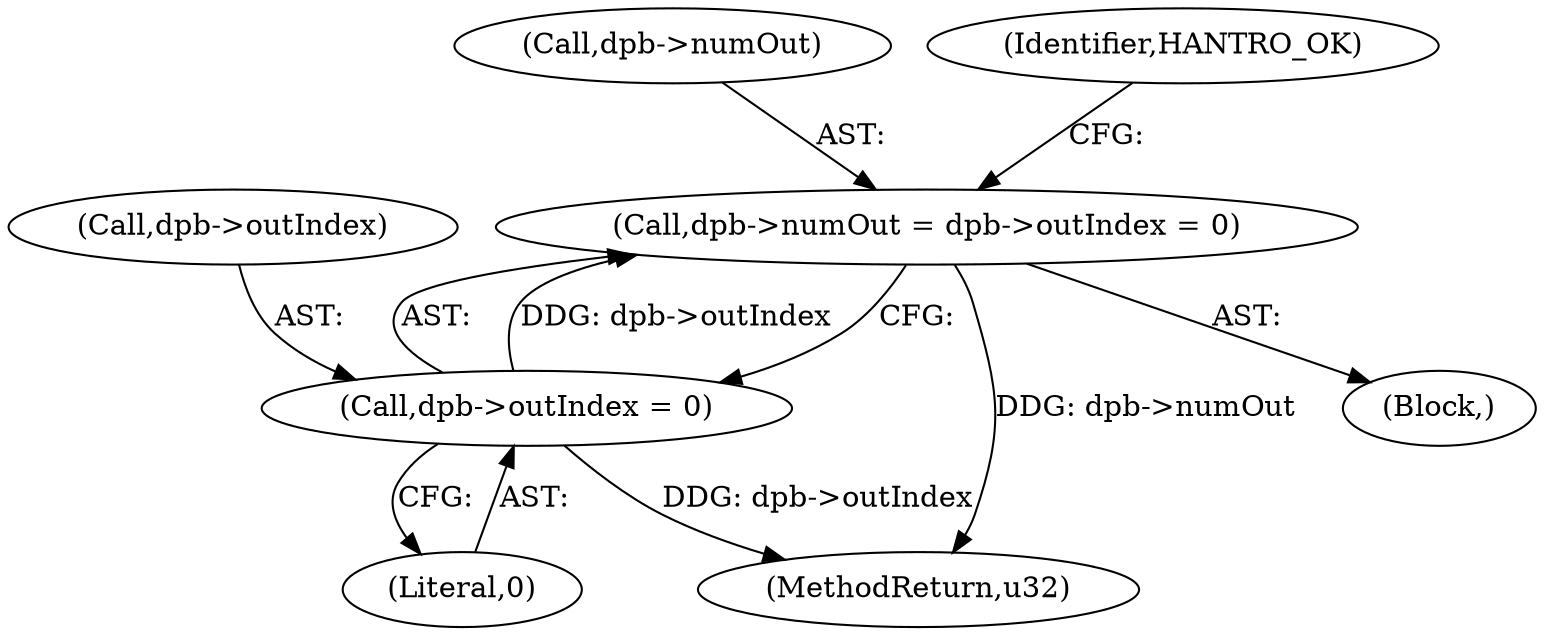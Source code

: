 digraph "0_Android_590d1729883f700ab905cdc9ad850f3ddd7e1f56@pointer" {
"1000318" [label="(Call,dpb->numOut = dpb->outIndex = 0)"];
"1000322" [label="(Call,dpb->outIndex = 0)"];
"1000329" [label="(MethodReturn,u32)"];
"1000319" [label="(Call,dpb->numOut)"];
"1000111" [label="(Block,)"];
"1000326" [label="(Literal,0)"];
"1000323" [label="(Call,dpb->outIndex)"];
"1000318" [label="(Call,dpb->numOut = dpb->outIndex = 0)"];
"1000322" [label="(Call,dpb->outIndex = 0)"];
"1000328" [label="(Identifier,HANTRO_OK)"];
"1000318" -> "1000111"  [label="AST: "];
"1000318" -> "1000322"  [label="CFG: "];
"1000319" -> "1000318"  [label="AST: "];
"1000322" -> "1000318"  [label="AST: "];
"1000328" -> "1000318"  [label="CFG: "];
"1000318" -> "1000329"  [label="DDG: dpb->numOut"];
"1000322" -> "1000318"  [label="DDG: dpb->outIndex"];
"1000322" -> "1000326"  [label="CFG: "];
"1000323" -> "1000322"  [label="AST: "];
"1000326" -> "1000322"  [label="AST: "];
"1000322" -> "1000329"  [label="DDG: dpb->outIndex"];
}
